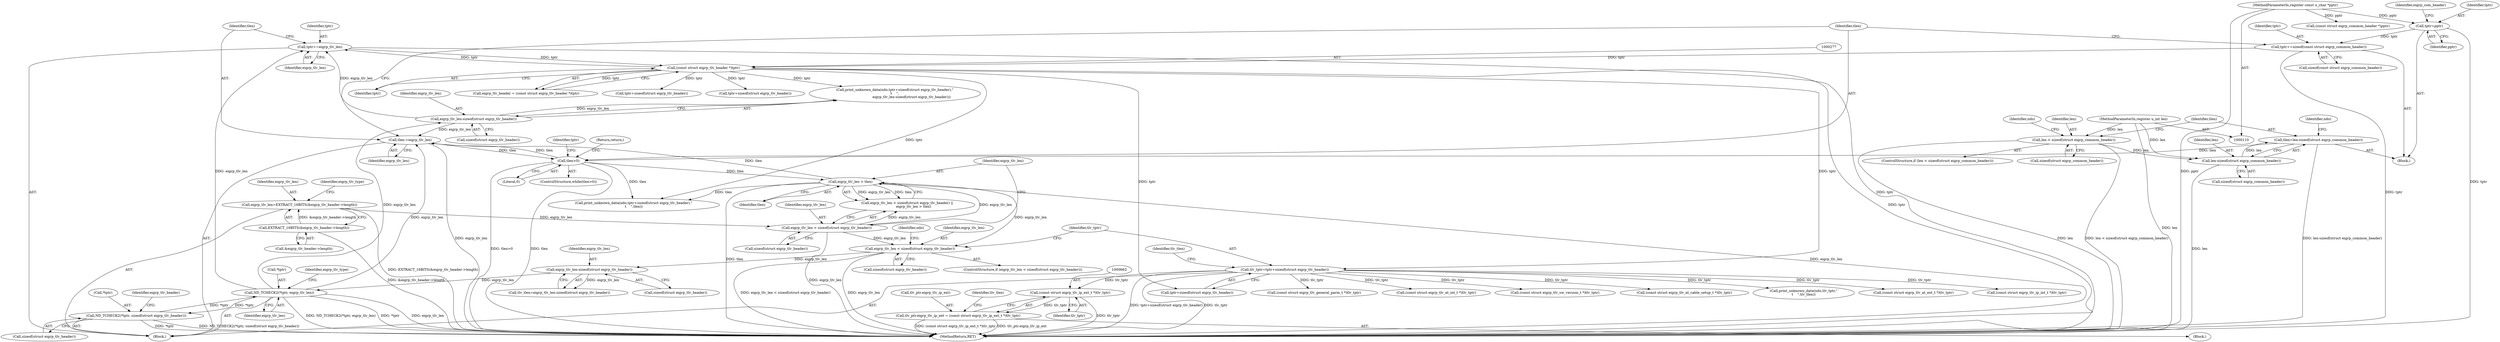digraph "0_tcpdump_de981e6070d168b58ec1bb0713ded77ed4ad87f4@pointer" {
"1000661" [label="(Call,(const struct eigrp_tlv_ip_ext_t *)tlv_tptr)"];
"1000341" [label="(Call,tlv_tptr=tptr+sizeof(struct eigrp_tlv_header))"];
"1000276" [label="(Call,(const struct eigrp_tlv_header *)tptr)"];
"1001285" [label="(Call,tptr+=eigrp_tlv_len)"];
"1000353" [label="(Call,ND_TCHECK2(*tptr, eigrp_tlv_len))"];
"1000269" [label="(Call,ND_TCHECK2(*tptr, sizeof(struct eigrp_tlv_header)))"];
"1000349" [label="(Call,eigrp_tlv_len-sizeof(struct eigrp_tlv_header))"];
"1000326" [label="(Call,eigrp_tlv_len < sizeof(struct eigrp_tlv_header))"];
"1000295" [label="(Call,eigrp_tlv_len < sizeof(struct eigrp_tlv_header))"];
"1000279" [label="(Call,eigrp_tlv_len=EXTRACT_16BITS(&eigrp_tlv_header->length))"];
"1000281" [label="(Call,EXTRACT_16BITS(&eigrp_tlv_header->length))"];
"1000299" [label="(Call,eigrp_tlv_len > tlen)"];
"1000265" [label="(Call,tlen>0)"];
"1000200" [label="(Call,tlen=len-sizeof(struct eigrp_common_header))"];
"1000202" [label="(Call,len-sizeof(struct eigrp_common_header))"];
"1000176" [label="(Call,len < sizeof(struct eigrp_common_header))"];
"1000113" [label="(MethodParameterIn,register u_int len)"];
"1001288" [label="(Call,tlen-=eigrp_tlv_len)"];
"1001281" [label="(Call,eigrp_tlv_len-sizeof(struct eigrp_tlv_header))"];
"1000260" [label="(Call,tptr+=sizeof(const struct eigrp_common_header))"];
"1000127" [label="(Call,tptr=pptr)"];
"1000112" [label="(MethodParameterIn,register const u_char *pptr)"];
"1000657" [label="(Call,tlv_ptr.eigrp_tlv_ip_ext = (const struct eigrp_tlv_ip_ext_t *)tlv_tptr)"];
"1000351" [label="(Call,sizeof(struct eigrp_tlv_header))"];
"1000365" [label="(Call,(const struct eigrp_tlv_general_parm_t *)tlv_tptr)"];
"1000202" [label="(Call,len-sizeof(struct eigrp_common_header))"];
"1000930" [label="(Call,(const struct eigrp_tlv_at_int_t *)tlv_tptr)"];
"1000295" [label="(Call,eigrp_tlv_len < sizeof(struct eigrp_tlv_header))"];
"1000287" [label="(Identifier,eigrp_tlv_type)"];
"1000129" [label="(Identifier,pptr)"];
"1000327" [label="(Identifier,eigrp_tlv_len)"];
"1000353" [label="(Call,ND_TCHECK2(*tptr, eigrp_tlv_len))"];
"1000440" [label="(Call,(const struct eigrp_tlv_sw_version_t *)tlv_tptr)"];
"1000868" [label="(Call,(const struct eigrp_tlv_at_cable_setup_t *)tlv_tptr)"];
"1000269" [label="(Call,ND_TCHECK2(*tptr, sizeof(struct eigrp_tlv_header)))"];
"1000300" [label="(Identifier,eigrp_tlv_len)"];
"1000296" [label="(Identifier,eigrp_tlv_len)"];
"1000356" [label="(Identifier,eigrp_tlv_len)"];
"1000272" [label="(Call,sizeof(struct eigrp_tlv_header))"];
"1000262" [label="(Call,sizeof(const struct eigrp_common_header))"];
"1001297" [label="(MethodReturn,RET)"];
"1000260" [label="(Call,tptr+=sizeof(const struct eigrp_common_header))"];
"1000297" [label="(Call,sizeof(struct eigrp_tlv_header))"];
"1001283" [label="(Call,sizeof(struct eigrp_tlv_header))"];
"1000200" [label="(Call,tlen=len-sizeof(struct eigrp_common_header))"];
"1000341" [label="(Call,tlv_tptr=tptr+sizeof(struct eigrp_tlv_header))"];
"1000267" [label="(Literal,0)"];
"1001274" [label="(Call,print_unknown_data(ndo,tptr+sizeof(struct eigrp_tlv_header),\"\n\t    \",\n                               eigrp_tlv_len-sizeof(struct eigrp_tlv_header)))"];
"1000301" [label="(Identifier,tlen)"];
"1000183" [label="(Identifier,ndo)"];
"1000328" [label="(Call,sizeof(struct eigrp_tlv_header))"];
"1001289" [label="(Identifier,tlen)"];
"1000354" [label="(Call,*tptr)"];
"1000326" [label="(Call,eigrp_tlv_len < sizeof(struct eigrp_tlv_header))"];
"1001262" [label="(Call,print_unknown_data(ndo,tlv_tptr,\"\n\t    \",tlv_tlen))"];
"1001069" [label="(Call,(const struct eigrp_tlv_at_ext_t *)tlv_tptr)"];
"1000348" [label="(Identifier,tlv_tlen)"];
"1000203" [label="(Identifier,len)"];
"1000281" [label="(Call,EXTRACT_16BITS(&eigrp_tlv_header->length))"];
"1000274" [label="(Call,eigrp_tlv_header = (const struct eigrp_tlv_header *)tptr)"];
"1000204" [label="(Call,sizeof(struct eigrp_common_header))"];
"1001288" [label="(Call,tlen-=eigrp_tlv_len)"];
"1000261" [label="(Identifier,tptr)"];
"1001276" [label="(Call,tptr+sizeof(struct eigrp_tlv_header))"];
"1000176" [label="(Call,len < sizeof(struct eigrp_common_header))"];
"1000268" [label="(Block,)"];
"1000349" [label="(Call,eigrp_tlv_len-sizeof(struct eigrp_tlv_header))"];
"1000666" [label="(Identifier,tlv_tlen)"];
"1000127" [label="(Call,tptr=pptr)"];
"1000175" [label="(ControlStructure,if (len < sizeof(struct eigrp_common_header)))"];
"1000657" [label="(Call,tlv_ptr.eigrp_tlv_ip_ext = (const struct eigrp_tlv_ip_ext_t *)tlv_tptr)"];
"1000178" [label="(Call,sizeof(struct eigrp_common_header))"];
"1000342" [label="(Identifier,tlv_tptr)"];
"1000266" [label="(Identifier,tlen)"];
"1000270" [label="(Call,*tptr)"];
"1000275" [label="(Identifier,eigrp_tlv_header)"];
"1000359" [label="(Block,)"];
"1000128" [label="(Identifier,tptr)"];
"1000299" [label="(Call,eigrp_tlv_len > tlen)"];
"1000113" [label="(MethodParameterIn,register u_int len)"];
"1000280" [label="(Identifier,eigrp_tlv_len)"];
"1000502" [label="(Call,(const struct eigrp_tlv_ip_int_t *)tlv_tptr)"];
"1000347" [label="(Call,tlv_tlen=eigrp_tlv_len-sizeof(struct eigrp_tlv_header))"];
"1000265" [label="(Call,tlen>0)"];
"1000305" [label="(Call,tptr+sizeof(struct eigrp_tlv_header))"];
"1000303" [label="(Call,print_unknown_data(ndo,tptr+sizeof(struct eigrp_tlv_header),\"\n\t    \",tlen))"];
"1000294" [label="(Call,eigrp_tlv_len < sizeof(struct eigrp_tlv_header) ||\n            eigrp_tlv_len > tlen)"];
"1001282" [label="(Identifier,eigrp_tlv_len)"];
"1001286" [label="(Identifier,tptr)"];
"1000177" [label="(Identifier,len)"];
"1000112" [label="(MethodParameterIn,register const u_char *pptr)"];
"1000343" [label="(Call,tptr+sizeof(struct eigrp_tlv_header))"];
"1000131" [label="(Identifier,eigrp_com_header)"];
"1000132" [label="(Call,(const struct eigrp_common_header *)pptr)"];
"1000278" [label="(Identifier,tptr)"];
"1000279" [label="(Call,eigrp_tlv_len=EXTRACT_16BITS(&eigrp_tlv_header->length))"];
"1000271" [label="(Identifier,tptr)"];
"1001281" [label="(Call,eigrp_tlv_len-sizeof(struct eigrp_tlv_header))"];
"1000325" [label="(ControlStructure,if (eigrp_tlv_len < sizeof(struct eigrp_tlv_header)))"];
"1000201" [label="(Identifier,tlen)"];
"1000208" [label="(Identifier,ndo)"];
"1000276" [label="(Call,(const struct eigrp_tlv_header *)tptr)"];
"1001290" [label="(Identifier,eigrp_tlv_len)"];
"1000282" [label="(Call,&eigrp_tlv_header->length)"];
"1000114" [label="(Block,)"];
"1000358" [label="(Identifier,eigrp_tlv_type)"];
"1001291" [label="(Return,return;)"];
"1000264" [label="(ControlStructure,while(tlen>0))"];
"1000663" [label="(Identifier,tlv_tptr)"];
"1000350" [label="(Identifier,eigrp_tlv_len)"];
"1000658" [label="(Call,tlv_ptr.eigrp_tlv_ip_ext)"];
"1000661" [label="(Call,(const struct eigrp_tlv_ip_ext_t *)tlv_tptr)"];
"1001285" [label="(Call,tptr+=eigrp_tlv_len)"];
"1000333" [label="(Identifier,ndo)"];
"1001287" [label="(Identifier,eigrp_tlv_len)"];
"1000661" -> "1000657"  [label="AST: "];
"1000661" -> "1000663"  [label="CFG: "];
"1000662" -> "1000661"  [label="AST: "];
"1000663" -> "1000661"  [label="AST: "];
"1000657" -> "1000661"  [label="CFG: "];
"1000661" -> "1001297"  [label="DDG: tlv_tptr"];
"1000661" -> "1000657"  [label="DDG: tlv_tptr"];
"1000341" -> "1000661"  [label="DDG: tlv_tptr"];
"1000341" -> "1000268"  [label="AST: "];
"1000341" -> "1000343"  [label="CFG: "];
"1000342" -> "1000341"  [label="AST: "];
"1000343" -> "1000341"  [label="AST: "];
"1000348" -> "1000341"  [label="CFG: "];
"1000341" -> "1001297"  [label="DDG: tptr+sizeof(struct eigrp_tlv_header)"];
"1000341" -> "1001297"  [label="DDG: tlv_tptr"];
"1000276" -> "1000341"  [label="DDG: tptr"];
"1000341" -> "1000365"  [label="DDG: tlv_tptr"];
"1000341" -> "1000440"  [label="DDG: tlv_tptr"];
"1000341" -> "1000502"  [label="DDG: tlv_tptr"];
"1000341" -> "1000868"  [label="DDG: tlv_tptr"];
"1000341" -> "1000930"  [label="DDG: tlv_tptr"];
"1000341" -> "1001069"  [label="DDG: tlv_tptr"];
"1000341" -> "1001262"  [label="DDG: tlv_tptr"];
"1000276" -> "1000274"  [label="AST: "];
"1000276" -> "1000278"  [label="CFG: "];
"1000277" -> "1000276"  [label="AST: "];
"1000278" -> "1000276"  [label="AST: "];
"1000274" -> "1000276"  [label="CFG: "];
"1000276" -> "1001297"  [label="DDG: tptr"];
"1000276" -> "1000274"  [label="DDG: tptr"];
"1001285" -> "1000276"  [label="DDG: tptr"];
"1000260" -> "1000276"  [label="DDG: tptr"];
"1000276" -> "1000303"  [label="DDG: tptr"];
"1000276" -> "1000305"  [label="DDG: tptr"];
"1000276" -> "1000343"  [label="DDG: tptr"];
"1000276" -> "1001274"  [label="DDG: tptr"];
"1000276" -> "1001276"  [label="DDG: tptr"];
"1000276" -> "1001285"  [label="DDG: tptr"];
"1001285" -> "1000268"  [label="AST: "];
"1001285" -> "1001287"  [label="CFG: "];
"1001286" -> "1001285"  [label="AST: "];
"1001287" -> "1001285"  [label="AST: "];
"1001289" -> "1001285"  [label="CFG: "];
"1001285" -> "1001297"  [label="DDG: tptr"];
"1000353" -> "1001285"  [label="DDG: eigrp_tlv_len"];
"1001281" -> "1001285"  [label="DDG: eigrp_tlv_len"];
"1000353" -> "1000268"  [label="AST: "];
"1000353" -> "1000356"  [label="CFG: "];
"1000354" -> "1000353"  [label="AST: "];
"1000356" -> "1000353"  [label="AST: "];
"1000358" -> "1000353"  [label="CFG: "];
"1000353" -> "1001297"  [label="DDG: eigrp_tlv_len"];
"1000353" -> "1001297"  [label="DDG: ND_TCHECK2(*tptr, eigrp_tlv_len)"];
"1000353" -> "1001297"  [label="DDG: *tptr"];
"1000353" -> "1000269"  [label="DDG: *tptr"];
"1000269" -> "1000353"  [label="DDG: *tptr"];
"1000349" -> "1000353"  [label="DDG: eigrp_tlv_len"];
"1000353" -> "1001281"  [label="DDG: eigrp_tlv_len"];
"1000353" -> "1001288"  [label="DDG: eigrp_tlv_len"];
"1000269" -> "1000268"  [label="AST: "];
"1000269" -> "1000272"  [label="CFG: "];
"1000270" -> "1000269"  [label="AST: "];
"1000272" -> "1000269"  [label="AST: "];
"1000275" -> "1000269"  [label="CFG: "];
"1000269" -> "1001297"  [label="DDG: ND_TCHECK2(*tptr, sizeof(struct eigrp_tlv_header))"];
"1000269" -> "1001297"  [label="DDG: *tptr"];
"1000349" -> "1000347"  [label="AST: "];
"1000349" -> "1000351"  [label="CFG: "];
"1000350" -> "1000349"  [label="AST: "];
"1000351" -> "1000349"  [label="AST: "];
"1000347" -> "1000349"  [label="CFG: "];
"1000349" -> "1000347"  [label="DDG: eigrp_tlv_len"];
"1000326" -> "1000349"  [label="DDG: eigrp_tlv_len"];
"1000326" -> "1000325"  [label="AST: "];
"1000326" -> "1000328"  [label="CFG: "];
"1000327" -> "1000326"  [label="AST: "];
"1000328" -> "1000326"  [label="AST: "];
"1000333" -> "1000326"  [label="CFG: "];
"1000342" -> "1000326"  [label="CFG: "];
"1000326" -> "1001297"  [label="DDG: eigrp_tlv_len < sizeof(struct eigrp_tlv_header)"];
"1000326" -> "1001297"  [label="DDG: eigrp_tlv_len"];
"1000295" -> "1000326"  [label="DDG: eigrp_tlv_len"];
"1000299" -> "1000326"  [label="DDG: eigrp_tlv_len"];
"1000295" -> "1000294"  [label="AST: "];
"1000295" -> "1000297"  [label="CFG: "];
"1000296" -> "1000295"  [label="AST: "];
"1000297" -> "1000295"  [label="AST: "];
"1000300" -> "1000295"  [label="CFG: "];
"1000294" -> "1000295"  [label="CFG: "];
"1000295" -> "1001297"  [label="DDG: eigrp_tlv_len"];
"1000295" -> "1000294"  [label="DDG: eigrp_tlv_len"];
"1000279" -> "1000295"  [label="DDG: eigrp_tlv_len"];
"1000295" -> "1000299"  [label="DDG: eigrp_tlv_len"];
"1000279" -> "1000268"  [label="AST: "];
"1000279" -> "1000281"  [label="CFG: "];
"1000280" -> "1000279"  [label="AST: "];
"1000281" -> "1000279"  [label="AST: "];
"1000287" -> "1000279"  [label="CFG: "];
"1000279" -> "1001297"  [label="DDG: EXTRACT_16BITS(&eigrp_tlv_header->length)"];
"1000281" -> "1000279"  [label="DDG: &eigrp_tlv_header->length"];
"1000281" -> "1000282"  [label="CFG: "];
"1000282" -> "1000281"  [label="AST: "];
"1000281" -> "1001297"  [label="DDG: &eigrp_tlv_header->length"];
"1000299" -> "1000294"  [label="AST: "];
"1000299" -> "1000301"  [label="CFG: "];
"1000300" -> "1000299"  [label="AST: "];
"1000301" -> "1000299"  [label="AST: "];
"1000294" -> "1000299"  [label="CFG: "];
"1000299" -> "1001297"  [label="DDG: tlen"];
"1000299" -> "1001297"  [label="DDG: eigrp_tlv_len"];
"1000299" -> "1000294"  [label="DDG: eigrp_tlv_len"];
"1000299" -> "1000294"  [label="DDG: tlen"];
"1000265" -> "1000299"  [label="DDG: tlen"];
"1000299" -> "1000303"  [label="DDG: tlen"];
"1000299" -> "1001288"  [label="DDG: tlen"];
"1000265" -> "1000264"  [label="AST: "];
"1000265" -> "1000267"  [label="CFG: "];
"1000266" -> "1000265"  [label="AST: "];
"1000267" -> "1000265"  [label="AST: "];
"1000271" -> "1000265"  [label="CFG: "];
"1001291" -> "1000265"  [label="CFG: "];
"1000265" -> "1001297"  [label="DDG: tlen>0"];
"1000265" -> "1001297"  [label="DDG: tlen"];
"1000200" -> "1000265"  [label="DDG: tlen"];
"1001288" -> "1000265"  [label="DDG: tlen"];
"1000265" -> "1000303"  [label="DDG: tlen"];
"1000265" -> "1001288"  [label="DDG: tlen"];
"1000200" -> "1000114"  [label="AST: "];
"1000200" -> "1000202"  [label="CFG: "];
"1000201" -> "1000200"  [label="AST: "];
"1000202" -> "1000200"  [label="AST: "];
"1000208" -> "1000200"  [label="CFG: "];
"1000200" -> "1001297"  [label="DDG: len-sizeof(struct eigrp_common_header)"];
"1000202" -> "1000200"  [label="DDG: len"];
"1000202" -> "1000204"  [label="CFG: "];
"1000203" -> "1000202"  [label="AST: "];
"1000204" -> "1000202"  [label="AST: "];
"1000202" -> "1001297"  [label="DDG: len"];
"1000176" -> "1000202"  [label="DDG: len"];
"1000113" -> "1000202"  [label="DDG: len"];
"1000176" -> "1000175"  [label="AST: "];
"1000176" -> "1000178"  [label="CFG: "];
"1000177" -> "1000176"  [label="AST: "];
"1000178" -> "1000176"  [label="AST: "];
"1000183" -> "1000176"  [label="CFG: "];
"1000201" -> "1000176"  [label="CFG: "];
"1000176" -> "1001297"  [label="DDG: len < sizeof(struct eigrp_common_header)"];
"1000176" -> "1001297"  [label="DDG: len"];
"1000113" -> "1000176"  [label="DDG: len"];
"1000113" -> "1000110"  [label="AST: "];
"1000113" -> "1001297"  [label="DDG: len"];
"1001288" -> "1000268"  [label="AST: "];
"1001288" -> "1001290"  [label="CFG: "];
"1001289" -> "1001288"  [label="AST: "];
"1001290" -> "1001288"  [label="AST: "];
"1000266" -> "1001288"  [label="CFG: "];
"1001288" -> "1001297"  [label="DDG: eigrp_tlv_len"];
"1001281" -> "1001288"  [label="DDG: eigrp_tlv_len"];
"1001281" -> "1001274"  [label="AST: "];
"1001281" -> "1001283"  [label="CFG: "];
"1001282" -> "1001281"  [label="AST: "];
"1001283" -> "1001281"  [label="AST: "];
"1001274" -> "1001281"  [label="CFG: "];
"1001281" -> "1001274"  [label="DDG: eigrp_tlv_len"];
"1000260" -> "1000114"  [label="AST: "];
"1000260" -> "1000262"  [label="CFG: "];
"1000261" -> "1000260"  [label="AST: "];
"1000262" -> "1000260"  [label="AST: "];
"1000266" -> "1000260"  [label="CFG: "];
"1000260" -> "1001297"  [label="DDG: tptr"];
"1000127" -> "1000260"  [label="DDG: tptr"];
"1000127" -> "1000114"  [label="AST: "];
"1000127" -> "1000129"  [label="CFG: "];
"1000128" -> "1000127"  [label="AST: "];
"1000129" -> "1000127"  [label="AST: "];
"1000131" -> "1000127"  [label="CFG: "];
"1000127" -> "1001297"  [label="DDG: tptr"];
"1000112" -> "1000127"  [label="DDG: pptr"];
"1000112" -> "1000110"  [label="AST: "];
"1000112" -> "1001297"  [label="DDG: pptr"];
"1000112" -> "1000132"  [label="DDG: pptr"];
"1000657" -> "1000359"  [label="AST: "];
"1000658" -> "1000657"  [label="AST: "];
"1000666" -> "1000657"  [label="CFG: "];
"1000657" -> "1001297"  [label="DDG: (const struct eigrp_tlv_ip_ext_t *)tlv_tptr"];
"1000657" -> "1001297"  [label="DDG: tlv_ptr.eigrp_tlv_ip_ext"];
}
